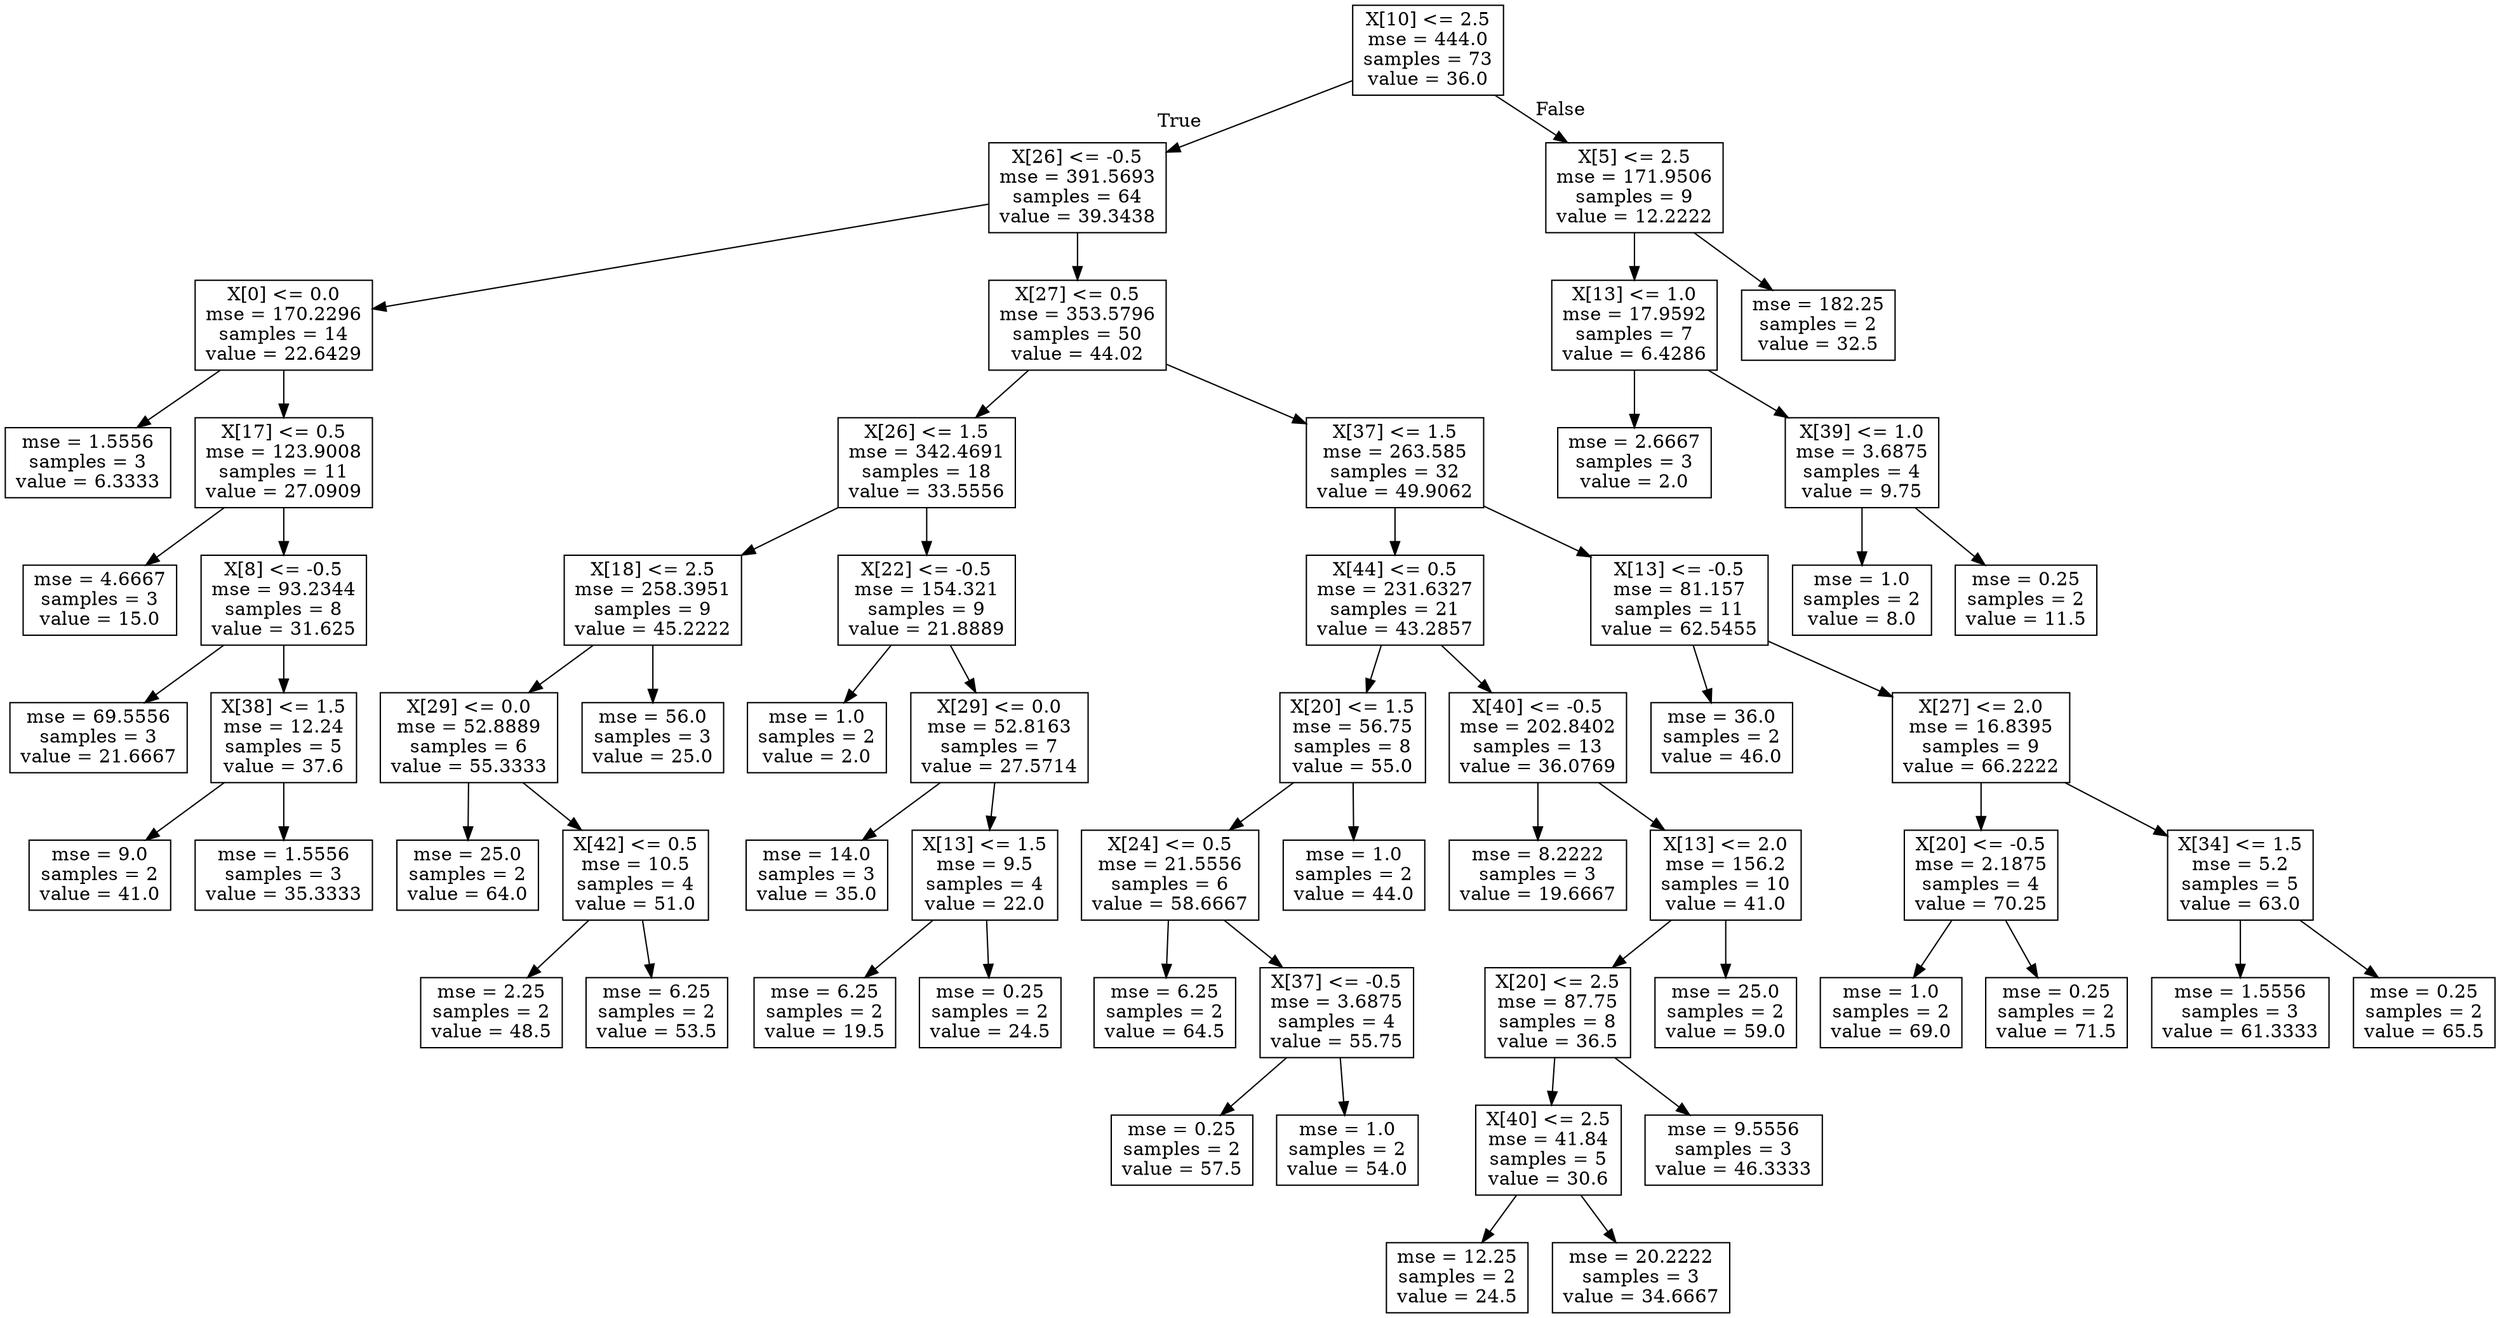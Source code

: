 digraph Tree {
node [shape=box] ;
0 [label="X[10] <= 2.5\nmse = 444.0\nsamples = 73\nvalue = 36.0"] ;
1 [label="X[26] <= -0.5\nmse = 391.5693\nsamples = 64\nvalue = 39.3438"] ;
0 -> 1 [labeldistance=2.5, labelangle=45, headlabel="True"] ;
2 [label="X[0] <= 0.0\nmse = 170.2296\nsamples = 14\nvalue = 22.6429"] ;
1 -> 2 ;
3 [label="mse = 1.5556\nsamples = 3\nvalue = 6.3333"] ;
2 -> 3 ;
4 [label="X[17] <= 0.5\nmse = 123.9008\nsamples = 11\nvalue = 27.0909"] ;
2 -> 4 ;
5 [label="mse = 4.6667\nsamples = 3\nvalue = 15.0"] ;
4 -> 5 ;
6 [label="X[8] <= -0.5\nmse = 93.2344\nsamples = 8\nvalue = 31.625"] ;
4 -> 6 ;
7 [label="mse = 69.5556\nsamples = 3\nvalue = 21.6667"] ;
6 -> 7 ;
8 [label="X[38] <= 1.5\nmse = 12.24\nsamples = 5\nvalue = 37.6"] ;
6 -> 8 ;
9 [label="mse = 9.0\nsamples = 2\nvalue = 41.0"] ;
8 -> 9 ;
10 [label="mse = 1.5556\nsamples = 3\nvalue = 35.3333"] ;
8 -> 10 ;
11 [label="X[27] <= 0.5\nmse = 353.5796\nsamples = 50\nvalue = 44.02"] ;
1 -> 11 ;
12 [label="X[26] <= 1.5\nmse = 342.4691\nsamples = 18\nvalue = 33.5556"] ;
11 -> 12 ;
13 [label="X[18] <= 2.5\nmse = 258.3951\nsamples = 9\nvalue = 45.2222"] ;
12 -> 13 ;
14 [label="X[29] <= 0.0\nmse = 52.8889\nsamples = 6\nvalue = 55.3333"] ;
13 -> 14 ;
15 [label="mse = 25.0\nsamples = 2\nvalue = 64.0"] ;
14 -> 15 ;
16 [label="X[42] <= 0.5\nmse = 10.5\nsamples = 4\nvalue = 51.0"] ;
14 -> 16 ;
17 [label="mse = 2.25\nsamples = 2\nvalue = 48.5"] ;
16 -> 17 ;
18 [label="mse = 6.25\nsamples = 2\nvalue = 53.5"] ;
16 -> 18 ;
19 [label="mse = 56.0\nsamples = 3\nvalue = 25.0"] ;
13 -> 19 ;
20 [label="X[22] <= -0.5\nmse = 154.321\nsamples = 9\nvalue = 21.8889"] ;
12 -> 20 ;
21 [label="mse = 1.0\nsamples = 2\nvalue = 2.0"] ;
20 -> 21 ;
22 [label="X[29] <= 0.0\nmse = 52.8163\nsamples = 7\nvalue = 27.5714"] ;
20 -> 22 ;
23 [label="mse = 14.0\nsamples = 3\nvalue = 35.0"] ;
22 -> 23 ;
24 [label="X[13] <= 1.5\nmse = 9.5\nsamples = 4\nvalue = 22.0"] ;
22 -> 24 ;
25 [label="mse = 6.25\nsamples = 2\nvalue = 19.5"] ;
24 -> 25 ;
26 [label="mse = 0.25\nsamples = 2\nvalue = 24.5"] ;
24 -> 26 ;
27 [label="X[37] <= 1.5\nmse = 263.585\nsamples = 32\nvalue = 49.9062"] ;
11 -> 27 ;
28 [label="X[44] <= 0.5\nmse = 231.6327\nsamples = 21\nvalue = 43.2857"] ;
27 -> 28 ;
29 [label="X[20] <= 1.5\nmse = 56.75\nsamples = 8\nvalue = 55.0"] ;
28 -> 29 ;
30 [label="X[24] <= 0.5\nmse = 21.5556\nsamples = 6\nvalue = 58.6667"] ;
29 -> 30 ;
31 [label="mse = 6.25\nsamples = 2\nvalue = 64.5"] ;
30 -> 31 ;
32 [label="X[37] <= -0.5\nmse = 3.6875\nsamples = 4\nvalue = 55.75"] ;
30 -> 32 ;
33 [label="mse = 0.25\nsamples = 2\nvalue = 57.5"] ;
32 -> 33 ;
34 [label="mse = 1.0\nsamples = 2\nvalue = 54.0"] ;
32 -> 34 ;
35 [label="mse = 1.0\nsamples = 2\nvalue = 44.0"] ;
29 -> 35 ;
36 [label="X[40] <= -0.5\nmse = 202.8402\nsamples = 13\nvalue = 36.0769"] ;
28 -> 36 ;
37 [label="mse = 8.2222\nsamples = 3\nvalue = 19.6667"] ;
36 -> 37 ;
38 [label="X[13] <= 2.0\nmse = 156.2\nsamples = 10\nvalue = 41.0"] ;
36 -> 38 ;
39 [label="X[20] <= 2.5\nmse = 87.75\nsamples = 8\nvalue = 36.5"] ;
38 -> 39 ;
40 [label="X[40] <= 2.5\nmse = 41.84\nsamples = 5\nvalue = 30.6"] ;
39 -> 40 ;
41 [label="mse = 12.25\nsamples = 2\nvalue = 24.5"] ;
40 -> 41 ;
42 [label="mse = 20.2222\nsamples = 3\nvalue = 34.6667"] ;
40 -> 42 ;
43 [label="mse = 9.5556\nsamples = 3\nvalue = 46.3333"] ;
39 -> 43 ;
44 [label="mse = 25.0\nsamples = 2\nvalue = 59.0"] ;
38 -> 44 ;
45 [label="X[13] <= -0.5\nmse = 81.157\nsamples = 11\nvalue = 62.5455"] ;
27 -> 45 ;
46 [label="mse = 36.0\nsamples = 2\nvalue = 46.0"] ;
45 -> 46 ;
47 [label="X[27] <= 2.0\nmse = 16.8395\nsamples = 9\nvalue = 66.2222"] ;
45 -> 47 ;
48 [label="X[20] <= -0.5\nmse = 2.1875\nsamples = 4\nvalue = 70.25"] ;
47 -> 48 ;
49 [label="mse = 1.0\nsamples = 2\nvalue = 69.0"] ;
48 -> 49 ;
50 [label="mse = 0.25\nsamples = 2\nvalue = 71.5"] ;
48 -> 50 ;
51 [label="X[34] <= 1.5\nmse = 5.2\nsamples = 5\nvalue = 63.0"] ;
47 -> 51 ;
52 [label="mse = 1.5556\nsamples = 3\nvalue = 61.3333"] ;
51 -> 52 ;
53 [label="mse = 0.25\nsamples = 2\nvalue = 65.5"] ;
51 -> 53 ;
54 [label="X[5] <= 2.5\nmse = 171.9506\nsamples = 9\nvalue = 12.2222"] ;
0 -> 54 [labeldistance=2.5, labelangle=-45, headlabel="False"] ;
55 [label="X[13] <= 1.0\nmse = 17.9592\nsamples = 7\nvalue = 6.4286"] ;
54 -> 55 ;
56 [label="mse = 2.6667\nsamples = 3\nvalue = 2.0"] ;
55 -> 56 ;
57 [label="X[39] <= 1.0\nmse = 3.6875\nsamples = 4\nvalue = 9.75"] ;
55 -> 57 ;
58 [label="mse = 1.0\nsamples = 2\nvalue = 8.0"] ;
57 -> 58 ;
59 [label="mse = 0.25\nsamples = 2\nvalue = 11.5"] ;
57 -> 59 ;
60 [label="mse = 182.25\nsamples = 2\nvalue = 32.5"] ;
54 -> 60 ;
}